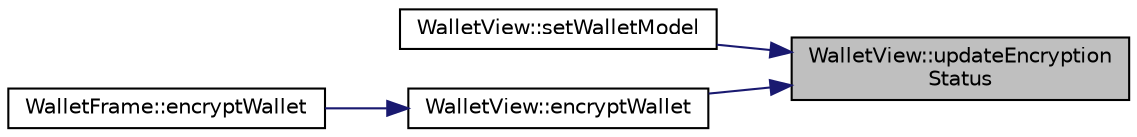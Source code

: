 digraph "WalletView::updateEncryptionStatus"
{
 // LATEX_PDF_SIZE
  edge [fontname="Helvetica",fontsize="10",labelfontname="Helvetica",labelfontsize="10"];
  node [fontname="Helvetica",fontsize="10",shape=record];
  rankdir="RL";
  Node86 [label="WalletView::updateEncryption\lStatus",height=0.2,width=0.4,color="black", fillcolor="grey75", style="filled", fontcolor="black",tooltip=" "];
  Node86 -> Node87 [dir="back",color="midnightblue",fontsize="10",style="solid"];
  Node87 [label="WalletView::setWalletModel",height=0.2,width=0.4,color="black", fillcolor="white", style="filled",URL="$class_wallet_view.html#a0a37ff693a4f9c1e5ddc23f9cd3913be",tooltip=" "];
  Node86 -> Node88 [dir="back",color="midnightblue",fontsize="10",style="solid"];
  Node88 [label="WalletView::encryptWallet",height=0.2,width=0.4,color="black", fillcolor="white", style="filled",URL="$class_wallet_view.html#a164c3de8fc69ef6f39fb7c15e4bda553",tooltip=" "];
  Node88 -> Node89 [dir="back",color="midnightblue",fontsize="10",style="solid"];
  Node89 [label="WalletFrame::encryptWallet",height=0.2,width=0.4,color="black", fillcolor="white", style="filled",URL="$class_wallet_frame.html#a8a9a419ba3e249f29fe321f2d789b761",tooltip=" "];
}
